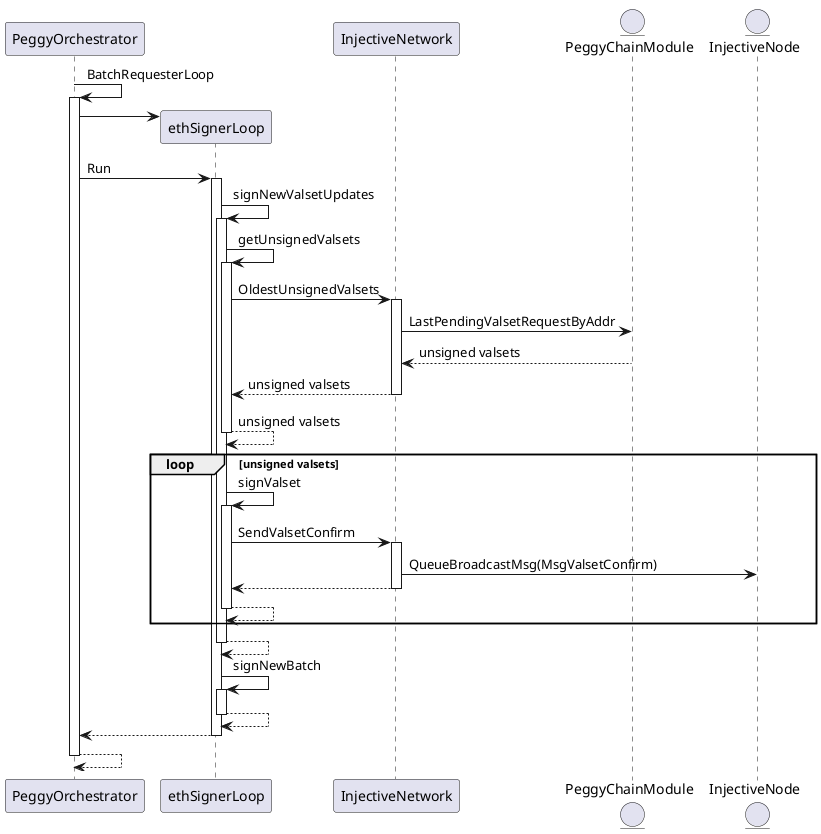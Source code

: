 @startuml
'https://plantuml.com/sequence-diagram

participant PeggyOrchestrator as peggo
participant ethSignerLoop
participant InjectiveNetwork as injective
entity PeggyChainModule as peggyModule
entity InjectiveNode as chainNode

peggo -> peggo ++ : BatchRequesterLoop
    peggo -> ethSignerLoop **
    peggo -> ethSignerLoop ++ : Run
        ethSignerLoop -> ethSignerLoop ++ : signNewValsetUpdates
            ethSignerLoop -> ethSignerLoop ++ : getUnsignedValsets
                ethSignerLoop -> injective ++ : OldestUnsignedValsets
                    injective -> peggyModule : LastPendingValsetRequestByAddr
                    injective <-- peggyModule : unsigned valsets
                return unsigned valsets
            return unsigned valsets
            loop unsigned valsets
                ethSignerLoop -> ethSignerLoop ++ : signValset
                    ethSignerLoop -> injective ++ : SendValsetConfirm
                        injective -> chainNode : QueueBroadcastMsg(MsgValsetConfirm)
                    return
                return
            end
        return
        ethSignerLoop -> ethSignerLoop ++ : signNewBatch

        return

    return

return

@enduml